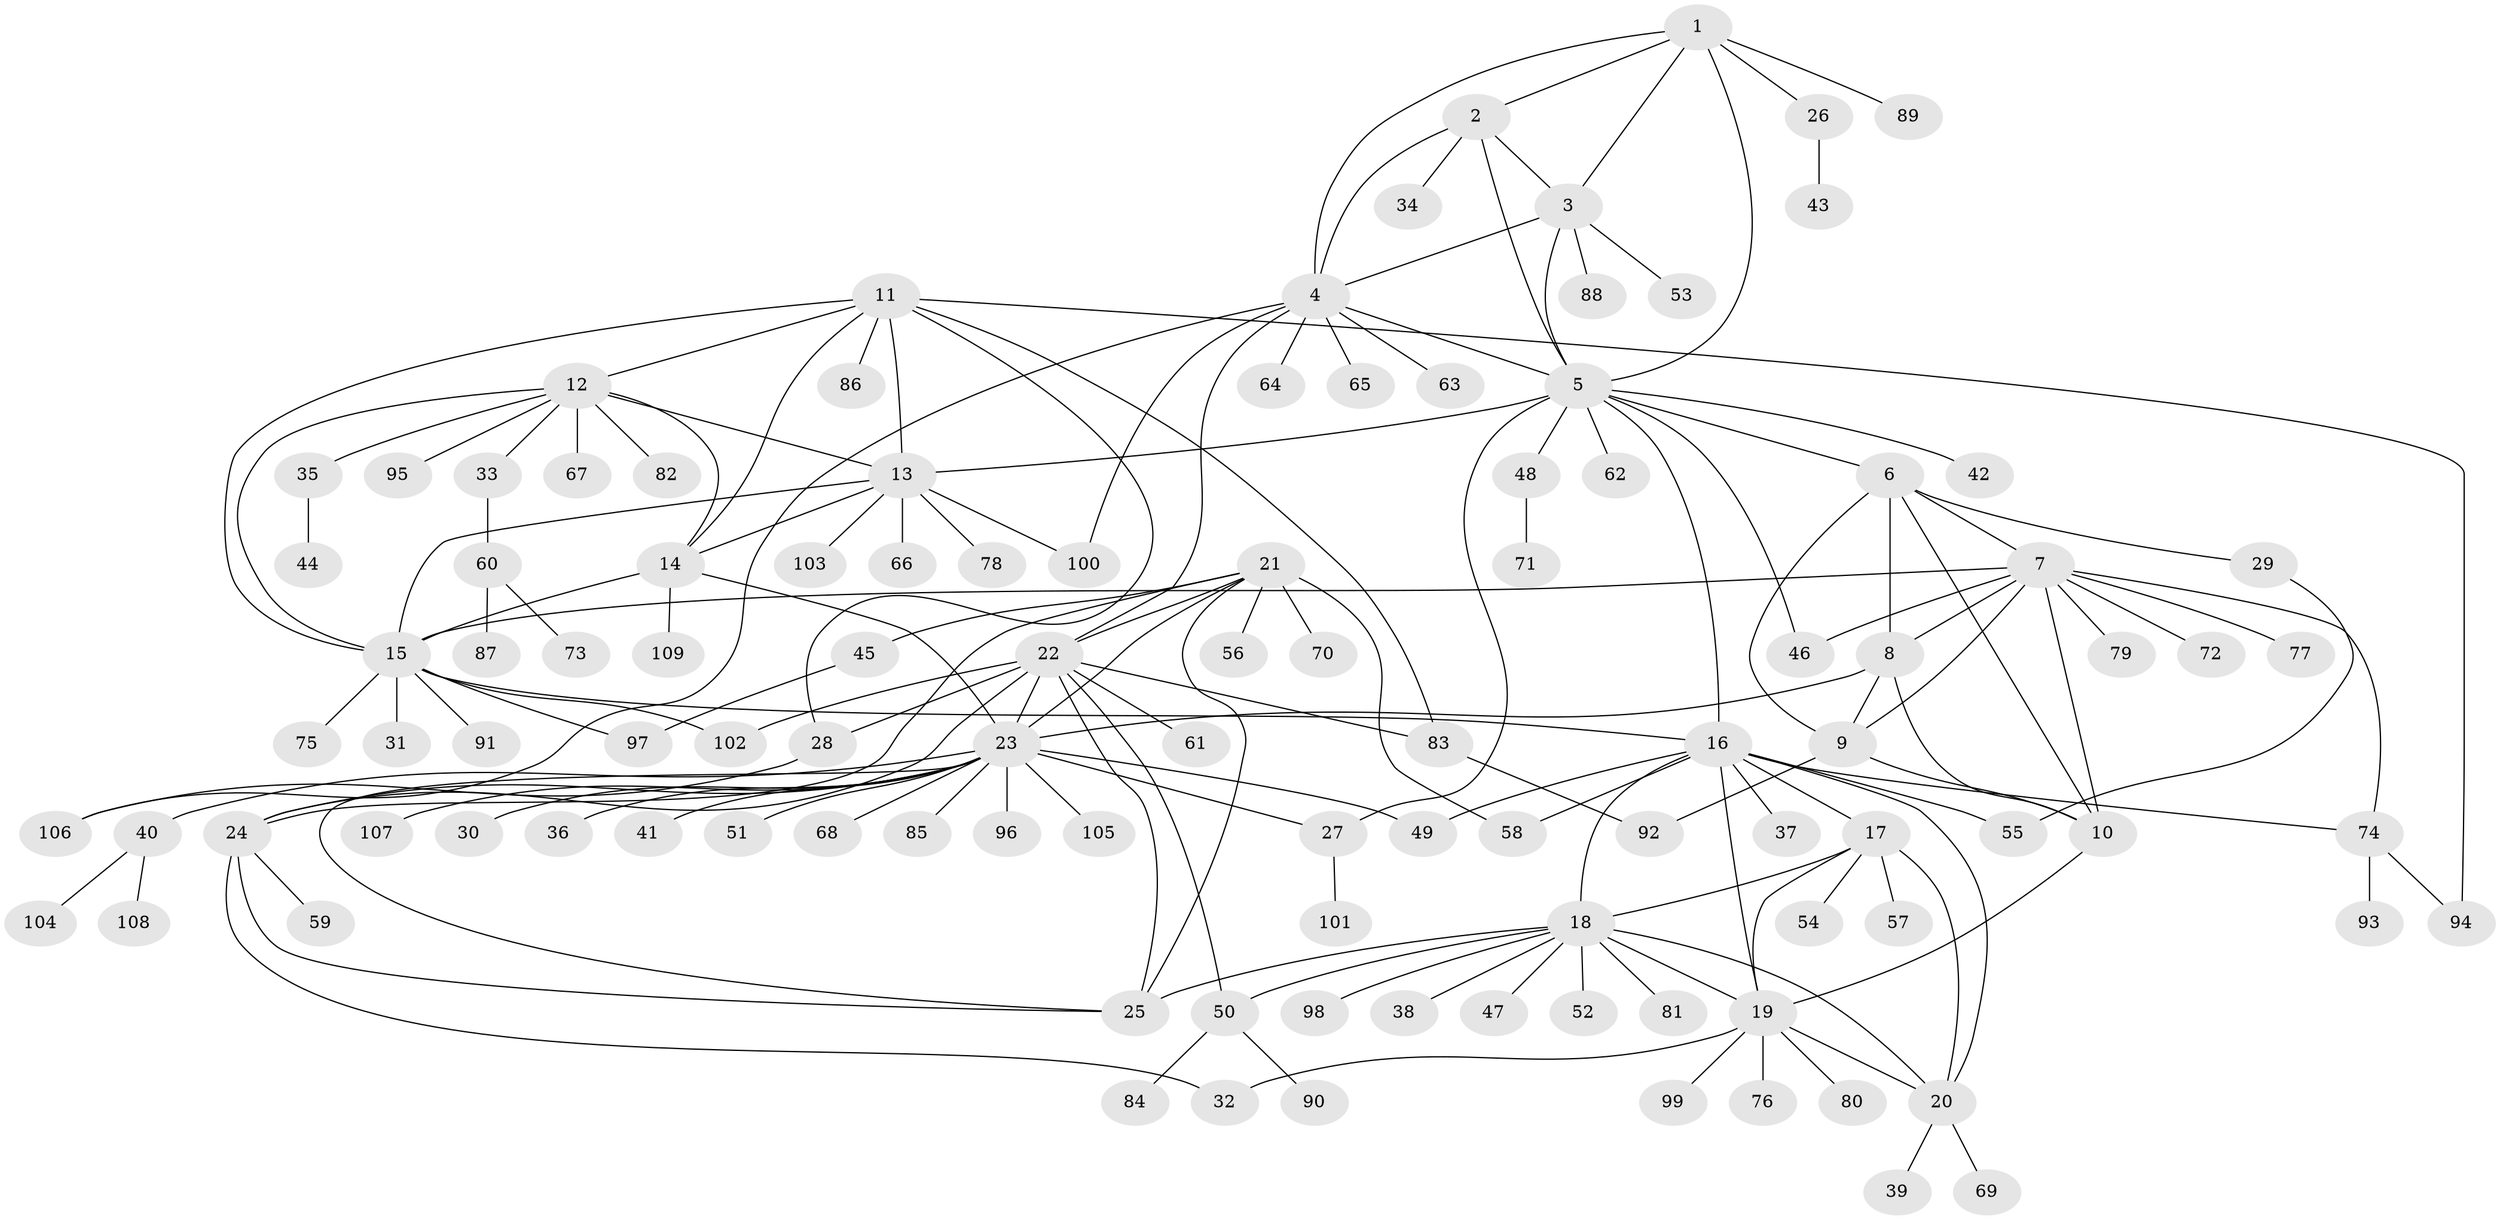 // Generated by graph-tools (version 1.1) at 2025/02/03/09/25 03:02:46]
// undirected, 109 vertices, 160 edges
graph export_dot {
graph [start="1"]
  node [color=gray90,style=filled];
  1;
  2;
  3;
  4;
  5;
  6;
  7;
  8;
  9;
  10;
  11;
  12;
  13;
  14;
  15;
  16;
  17;
  18;
  19;
  20;
  21;
  22;
  23;
  24;
  25;
  26;
  27;
  28;
  29;
  30;
  31;
  32;
  33;
  34;
  35;
  36;
  37;
  38;
  39;
  40;
  41;
  42;
  43;
  44;
  45;
  46;
  47;
  48;
  49;
  50;
  51;
  52;
  53;
  54;
  55;
  56;
  57;
  58;
  59;
  60;
  61;
  62;
  63;
  64;
  65;
  66;
  67;
  68;
  69;
  70;
  71;
  72;
  73;
  74;
  75;
  76;
  77;
  78;
  79;
  80;
  81;
  82;
  83;
  84;
  85;
  86;
  87;
  88;
  89;
  90;
  91;
  92;
  93;
  94;
  95;
  96;
  97;
  98;
  99;
  100;
  101;
  102;
  103;
  104;
  105;
  106;
  107;
  108;
  109;
  1 -- 2;
  1 -- 3;
  1 -- 4;
  1 -- 5;
  1 -- 26;
  1 -- 89;
  2 -- 3;
  2 -- 4;
  2 -- 5;
  2 -- 34;
  3 -- 4;
  3 -- 5;
  3 -- 53;
  3 -- 88;
  4 -- 5;
  4 -- 22;
  4 -- 63;
  4 -- 64;
  4 -- 65;
  4 -- 100;
  4 -- 106;
  5 -- 6;
  5 -- 13;
  5 -- 16;
  5 -- 27;
  5 -- 42;
  5 -- 46;
  5 -- 48;
  5 -- 62;
  6 -- 7;
  6 -- 8;
  6 -- 9;
  6 -- 10;
  6 -- 29;
  7 -- 8;
  7 -- 9;
  7 -- 10;
  7 -- 15;
  7 -- 46;
  7 -- 72;
  7 -- 74;
  7 -- 77;
  7 -- 79;
  8 -- 9;
  8 -- 10;
  8 -- 23;
  9 -- 10;
  9 -- 92;
  10 -- 19;
  11 -- 12;
  11 -- 13;
  11 -- 14;
  11 -- 15;
  11 -- 28;
  11 -- 83;
  11 -- 86;
  11 -- 94;
  12 -- 13;
  12 -- 14;
  12 -- 15;
  12 -- 33;
  12 -- 35;
  12 -- 67;
  12 -- 82;
  12 -- 95;
  13 -- 14;
  13 -- 15;
  13 -- 66;
  13 -- 78;
  13 -- 100;
  13 -- 103;
  14 -- 15;
  14 -- 23;
  14 -- 109;
  15 -- 16;
  15 -- 31;
  15 -- 75;
  15 -- 91;
  15 -- 97;
  15 -- 102;
  16 -- 17;
  16 -- 18;
  16 -- 19;
  16 -- 20;
  16 -- 37;
  16 -- 49;
  16 -- 55;
  16 -- 58;
  16 -- 74;
  17 -- 18;
  17 -- 19;
  17 -- 20;
  17 -- 54;
  17 -- 57;
  18 -- 19;
  18 -- 20;
  18 -- 25;
  18 -- 38;
  18 -- 47;
  18 -- 50;
  18 -- 52;
  18 -- 81;
  18 -- 98;
  19 -- 20;
  19 -- 32;
  19 -- 76;
  19 -- 80;
  19 -- 99;
  20 -- 39;
  20 -- 69;
  21 -- 22;
  21 -- 23;
  21 -- 24;
  21 -- 25;
  21 -- 45;
  21 -- 56;
  21 -- 58;
  21 -- 70;
  22 -- 23;
  22 -- 24;
  22 -- 25;
  22 -- 28;
  22 -- 50;
  22 -- 61;
  22 -- 83;
  22 -- 102;
  23 -- 24;
  23 -- 25;
  23 -- 27;
  23 -- 30;
  23 -- 36;
  23 -- 40;
  23 -- 41;
  23 -- 49;
  23 -- 51;
  23 -- 68;
  23 -- 85;
  23 -- 96;
  23 -- 105;
  23 -- 107;
  24 -- 25;
  24 -- 32;
  24 -- 59;
  26 -- 43;
  27 -- 101;
  28 -- 106;
  29 -- 55;
  33 -- 60;
  35 -- 44;
  40 -- 104;
  40 -- 108;
  45 -- 97;
  48 -- 71;
  50 -- 84;
  50 -- 90;
  60 -- 73;
  60 -- 87;
  74 -- 93;
  74 -- 94;
  83 -- 92;
}
